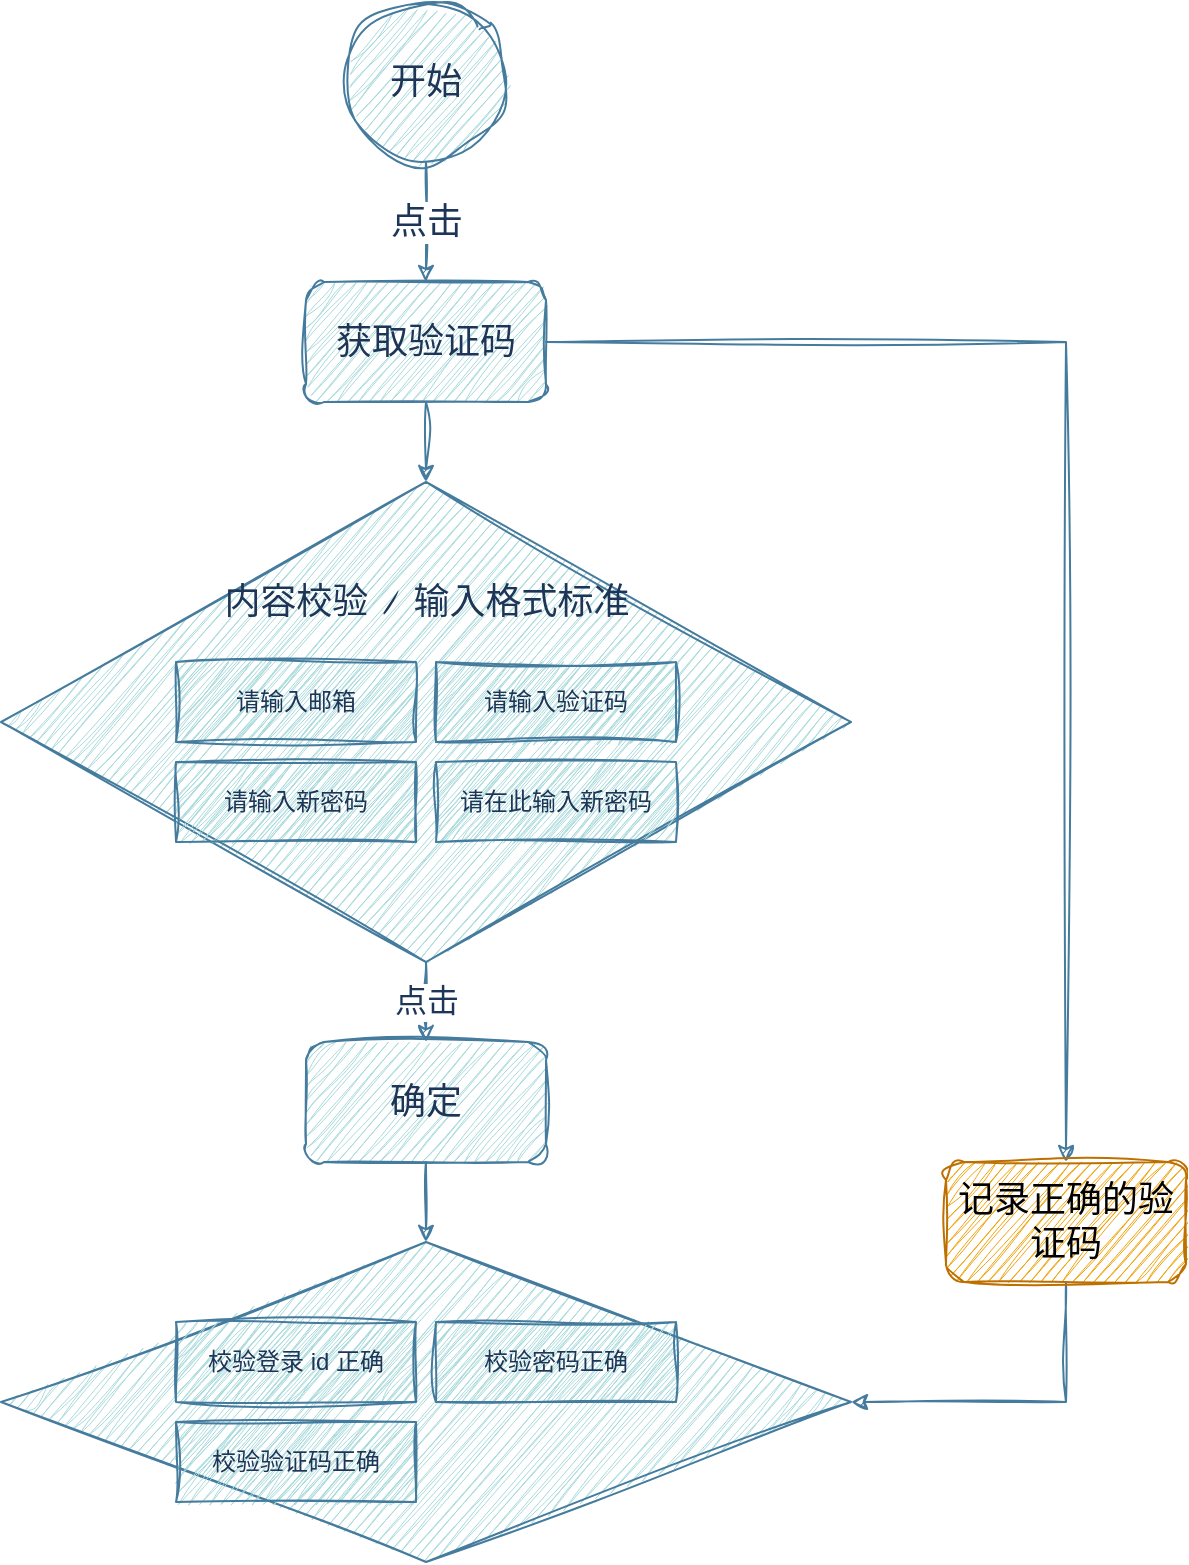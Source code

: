 <mxfile version="21.6.5" type="github">
  <diagram name="第 1 页" id="ABFjYovpaCcEatOb6muG">
    <mxGraphModel dx="1272" dy="650" grid="1" gridSize="10" guides="1" tooltips="1" connect="1" arrows="1" fold="1" page="1" pageScale="1" pageWidth="827" pageHeight="1169" math="0" shadow="0">
      <root>
        <mxCell id="0" />
        <mxCell id="1" parent="0" />
        <mxCell id="9XtBeBoNdV7PvsVut8HQ-18" value="点击" style="edgeStyle=orthogonalEdgeStyle;rounded=0;sketch=1;hachureGap=4;jiggle=2;curveFitting=1;orthogonalLoop=1;jettySize=auto;html=1;exitX=0.5;exitY=1;exitDx=0;exitDy=0;strokeColor=#457B9D;fontFamily=Architects Daughter;fontSource=https%3A%2F%2Ffonts.googleapis.com%2Fcss%3Ffamily%3DArchitects%2BDaughter;fontSize=16;fontColor=#1D3557;fillColor=#A8DADC;" edge="1" parent="1" source="9XtBeBoNdV7PvsVut8HQ-14" target="9XtBeBoNdV7PvsVut8HQ-17">
          <mxGeometry relative="1" as="geometry" />
        </mxCell>
        <mxCell id="9XtBeBoNdV7PvsVut8HQ-14" value="&lt;br style=&quot;font-size: 18px;&quot;&gt;&lt;br style=&quot;font-size: 18px;&quot;&gt;内容校验 / 输入格式标准" style="rhombus;whiteSpace=wrap;html=1;sketch=1;hachureGap=4;jiggle=2;curveFitting=1;strokeColor=#457B9D;fontFamily=Architects Daughter;fontSource=https%3A%2F%2Ffonts.googleapis.com%2Fcss%3Ffamily%3DArchitects%2BDaughter;fontSize=18;fontColor=#1D3557;fillColor=#A8DADC;verticalAlign=top;" vertex="1" parent="1">
          <mxGeometry x="67.5" y="320" width="425" height="240" as="geometry" />
        </mxCell>
        <mxCell id="9XtBeBoNdV7PvsVut8HQ-15" value="点击" style="edgeStyle=orthogonalEdgeStyle;rounded=0;sketch=1;hachureGap=4;jiggle=2;curveFitting=1;orthogonalLoop=1;jettySize=auto;html=1;exitX=0.5;exitY=1;exitDx=0;exitDy=0;entryX=0.5;entryY=0;entryDx=0;entryDy=0;strokeColor=#457B9D;fontFamily=Architects Daughter;fontSource=https%3A%2F%2Ffonts.googleapis.com%2Fcss%3Ffamily%3DArchitects%2BDaughter;fontSize=18;fontColor=#1D3557;fillColor=#A8DADC;" edge="1" parent="1" source="9XtBeBoNdV7PvsVut8HQ-1" target="9XtBeBoNdV7PvsVut8HQ-19">
          <mxGeometry relative="1" as="geometry" />
        </mxCell>
        <mxCell id="9XtBeBoNdV7PvsVut8HQ-1" value="开始" style="ellipse;whiteSpace=wrap;html=1;aspect=fixed;rounded=0;sketch=1;curveFitting=1;jiggle=2;labelBackgroundColor=none;fillColor=#A8DADC;strokeColor=#457B9D;fontColor=#1D3557;fontSize=18;" vertex="1" parent="1">
          <mxGeometry x="240" y="80" width="80" height="80" as="geometry" />
        </mxCell>
        <mxCell id="9XtBeBoNdV7PvsVut8HQ-2" value="请输入邮箱" style="rounded=0;whiteSpace=wrap;html=1;sketch=1;curveFitting=1;jiggle=2;labelBackgroundColor=none;fillColor=#A8DADC;strokeColor=#457B9D;fontColor=#1D3557;" vertex="1" parent="1">
          <mxGeometry x="155" y="410" width="120" height="40" as="geometry" />
        </mxCell>
        <mxCell id="9XtBeBoNdV7PvsVut8HQ-3" value="请输入验证码" style="rounded=0;whiteSpace=wrap;html=1;sketch=1;curveFitting=1;jiggle=2;labelBackgroundColor=none;fillColor=#A8DADC;strokeColor=#457B9D;fontColor=#1D3557;" vertex="1" parent="1">
          <mxGeometry x="285" y="410" width="120" height="40" as="geometry" />
        </mxCell>
        <mxCell id="9XtBeBoNdV7PvsVut8HQ-4" value="请输入新密码" style="rounded=0;whiteSpace=wrap;html=1;sketch=1;curveFitting=1;jiggle=2;labelBackgroundColor=none;fillColor=#A8DADC;strokeColor=#457B9D;fontColor=#1D3557;" vertex="1" parent="1">
          <mxGeometry x="155" y="460" width="120" height="40" as="geometry" />
        </mxCell>
        <mxCell id="9XtBeBoNdV7PvsVut8HQ-5" value="请在此输入新密码" style="rounded=0;whiteSpace=wrap;html=1;sketch=1;curveFitting=1;jiggle=2;labelBackgroundColor=none;fillColor=#A8DADC;strokeColor=#457B9D;fontColor=#1D3557;" vertex="1" parent="1">
          <mxGeometry x="285" y="460" width="120" height="40" as="geometry" />
        </mxCell>
        <mxCell id="9XtBeBoNdV7PvsVut8HQ-29" style="edgeStyle=orthogonalEdgeStyle;rounded=0;sketch=1;hachureGap=4;jiggle=2;curveFitting=1;orthogonalLoop=1;jettySize=auto;html=1;exitX=0.5;exitY=1;exitDx=0;exitDy=0;strokeColor=#457B9D;fontFamily=Architects Daughter;fontSource=https%3A%2F%2Ffonts.googleapis.com%2Fcss%3Ffamily%3DArchitects%2BDaughter;fontSize=16;fontColor=#1D3557;fillColor=#A8DADC;" edge="1" parent="1" source="9XtBeBoNdV7PvsVut8HQ-17" target="9XtBeBoNdV7PvsVut8HQ-24">
          <mxGeometry relative="1" as="geometry" />
        </mxCell>
        <mxCell id="9XtBeBoNdV7PvsVut8HQ-17" value="确定" style="rounded=1;whiteSpace=wrap;html=1;sketch=1;hachureGap=4;jiggle=2;curveFitting=1;strokeColor=#457B9D;fontFamily=Architects Daughter;fontSource=https%3A%2F%2Ffonts.googleapis.com%2Fcss%3Ffamily%3DArchitects%2BDaughter;fontSize=18;fontColor=#1D3557;fillColor=#A8DADC;" vertex="1" parent="1">
          <mxGeometry x="220" y="600" width="120" height="60" as="geometry" />
        </mxCell>
        <mxCell id="9XtBeBoNdV7PvsVut8HQ-20" style="edgeStyle=orthogonalEdgeStyle;rounded=0;sketch=1;hachureGap=4;jiggle=2;curveFitting=1;orthogonalLoop=1;jettySize=auto;html=1;exitX=0.5;exitY=1;exitDx=0;exitDy=0;entryX=0.5;entryY=0;entryDx=0;entryDy=0;strokeColor=#457B9D;fontFamily=Architects Daughter;fontSource=https%3A%2F%2Ffonts.googleapis.com%2Fcss%3Ffamily%3DArchitects%2BDaughter;fontSize=16;fontColor=#1D3557;fillColor=#A8DADC;" edge="1" parent="1" source="9XtBeBoNdV7PvsVut8HQ-19" target="9XtBeBoNdV7PvsVut8HQ-14">
          <mxGeometry relative="1" as="geometry" />
        </mxCell>
        <mxCell id="9XtBeBoNdV7PvsVut8HQ-22" style="edgeStyle=orthogonalEdgeStyle;rounded=0;sketch=1;hachureGap=4;jiggle=2;curveFitting=1;orthogonalLoop=1;jettySize=auto;html=1;exitX=1;exitY=0.5;exitDx=0;exitDy=0;strokeColor=#457B9D;fontFamily=Architects Daughter;fontSource=https%3A%2F%2Ffonts.googleapis.com%2Fcss%3Ffamily%3DArchitects%2BDaughter;fontSize=16;fontColor=#1D3557;fillColor=#A8DADC;" edge="1" parent="1" source="9XtBeBoNdV7PvsVut8HQ-19" target="9XtBeBoNdV7PvsVut8HQ-21">
          <mxGeometry relative="1" as="geometry" />
        </mxCell>
        <mxCell id="9XtBeBoNdV7PvsVut8HQ-19" value="获取验证码" style="rounded=1;whiteSpace=wrap;html=1;sketch=1;hachureGap=4;jiggle=2;curveFitting=1;strokeColor=#457B9D;fontFamily=Architects Daughter;fontSource=https%3A%2F%2Ffonts.googleapis.com%2Fcss%3Ffamily%3DArchitects%2BDaughter;fontSize=18;fontColor=#1D3557;fillColor=#A8DADC;" vertex="1" parent="1">
          <mxGeometry x="220" y="220" width="120" height="60" as="geometry" />
        </mxCell>
        <mxCell id="9XtBeBoNdV7PvsVut8HQ-28" style="edgeStyle=orthogonalEdgeStyle;rounded=0;sketch=1;hachureGap=4;jiggle=2;curveFitting=1;orthogonalLoop=1;jettySize=auto;html=1;exitX=0.5;exitY=1;exitDx=0;exitDy=0;strokeColor=#457B9D;fontFamily=Architects Daughter;fontSource=https%3A%2F%2Ffonts.googleapis.com%2Fcss%3Ffamily%3DArchitects%2BDaughter;fontSize=16;fontColor=#1D3557;fillColor=#A8DADC;entryX=1;entryY=0.5;entryDx=0;entryDy=0;" edge="1" parent="1" source="9XtBeBoNdV7PvsVut8HQ-21" target="9XtBeBoNdV7PvsVut8HQ-24">
          <mxGeometry relative="1" as="geometry" />
        </mxCell>
        <mxCell id="9XtBeBoNdV7PvsVut8HQ-21" value="记录正确的验证码" style="rounded=1;whiteSpace=wrap;html=1;sketch=1;hachureGap=4;jiggle=2;curveFitting=1;strokeColor=#BD7000;fontFamily=Architects Daughter;fontSource=https%3A%2F%2Ffonts.googleapis.com%2Fcss%3Ffamily%3DArchitects%2BDaughter;fontSize=18;fillColor=#f0a30a;fontColor=#000000;" vertex="1" parent="1">
          <mxGeometry x="540" y="660" width="120" height="60" as="geometry" />
        </mxCell>
        <mxCell id="9XtBeBoNdV7PvsVut8HQ-24" value="" style="rhombus;whiteSpace=wrap;html=1;sketch=1;hachureGap=4;jiggle=2;curveFitting=1;strokeColor=#457B9D;fontFamily=Architects Daughter;fontSource=https%3A%2F%2Ffonts.googleapis.com%2Fcss%3Ffamily%3DArchitects%2BDaughter;fontSize=18;fontColor=#1D3557;fillColor=#A8DADC;verticalAlign=top;" vertex="1" parent="1">
          <mxGeometry x="67.5" y="700" width="425" height="160" as="geometry" />
        </mxCell>
        <mxCell id="9XtBeBoNdV7PvsVut8HQ-25" value="校验验证码正确" style="rounded=0;whiteSpace=wrap;html=1;sketch=1;curveFitting=1;jiggle=2;labelBackgroundColor=none;fillColor=#A8DADC;strokeColor=#457B9D;fontColor=#1D3557;" vertex="1" parent="1">
          <mxGeometry x="155" y="790" width="120" height="40" as="geometry" />
        </mxCell>
        <mxCell id="9XtBeBoNdV7PvsVut8HQ-26" value="校验登录 id 正确" style="rounded=0;whiteSpace=wrap;html=1;sketch=1;curveFitting=1;jiggle=2;labelBackgroundColor=none;fillColor=#A8DADC;strokeColor=#457B9D;fontColor=#1D3557;" vertex="1" parent="1">
          <mxGeometry x="155" y="740" width="120" height="40" as="geometry" />
        </mxCell>
        <mxCell id="9XtBeBoNdV7PvsVut8HQ-27" value="校验密码正确" style="rounded=0;whiteSpace=wrap;html=1;sketch=1;curveFitting=1;jiggle=2;labelBackgroundColor=none;fillColor=#A8DADC;strokeColor=#457B9D;fontColor=#1D3557;" vertex="1" parent="1">
          <mxGeometry x="285" y="740" width="120" height="40" as="geometry" />
        </mxCell>
      </root>
    </mxGraphModel>
  </diagram>
</mxfile>
